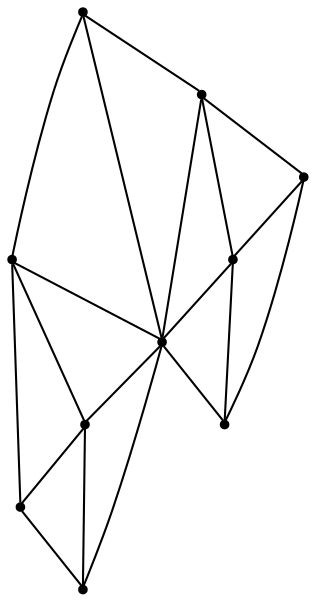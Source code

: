 graph {
  node [shape=point,comment="{\"directed\":false,\"doi\":\"10.1007/978-3-031-22203-0_28\",\"figure\":\"10\"}"]

  v0 [pos="456.81026651760374,1772.6483648493763"]
  v1 [pos="431.806283264105,1897.6667489152303"]
  v2 [pos="406.8023000106062,1797.652041662547"]
  v3 [pos="381.7983167571074,1747.6446880362055"]
  v4 [pos="331.7903502501098,1872.6630721020597"]
  v5 [pos="256.7784084381657,1747.6446880362055"]
  v6 [pos="256.7784084381657,1947.674102541572"]
  v7 [pos="231.77442518466688,1847.6593952888886"]
  v8 [pos="206.77044193116808,1972.6777793547426"]
  v9 [pos="281.78238374311223,1997.6814561679134"]

  v0 -- v1 [id="-1",pos="456.81026651760374,1772.6483648493763 453.1888345927382,1816.534009353613 445.72514406544684,1855.5689344516813 431.806283264105,1897.6667489152303"]
  v2 -- v0 [id="-3",pos="406.8023000106062,1797.652041662547 422.41728647141304,1796.6687224226412 437.0029433692873,1790.1760430182283 456.81026651760374,1772.6483648493763"]
  v2 -- v1 [id="-4",pos="406.8023000106062,1797.652041662547 410.0236495084209,1819.6512025622699 417.5581775330278,1850.326515193093 431.806283264105,1897.6667489152303"]
  v3 -- v4 [id="-5",pos="381.7983167571074,1747.6446880362055 359.24890206661314,1785.6627196213033 343.22134600323005,1824.6310048743494 331.7903502501098,1872.6630721020597"]
  v3 -- v0 [id="-6",pos="381.7983167571074,1747.6446880362055 405.12285836223464,1748.9991047336962 427.71811235333683,1755.950123835551 456.81026651760374,1772.6483648493763"]
  v3 -- v2 [id="-7",pos="381.7983167571074,1747.6446880362055 391.3498296483307,1757.1337441363535 398.88855450850565,1771.1398117164526 406.8023000106062,1797.652041662547"]
  v4 -- v2 [id="-8",pos="331.7903502501098,1872.6630721020597 357.5944586149491,1842.7295728605757 380.4605992654444,1819.4969389515604 406.8023000106062,1797.652041662547"]
  v4 -- v9 [id="-10",pos="331.7903502501098,1872.6630721020597 314.12503474615613,1918.0072898554533 298.51420537815625,1957.1088547985437 281.78238374311223,1997.6814561679134"]
  v4 -- v1 [id="-11",pos="331.7903502501098,1872.6630721020597 365.03312709987637,1886.0859138629387 395.6046578533328,1894.1537862452972 431.806283264105,1897.6667489152303"]
  v5 -- v4 [id="-12",pos="256.7784084381657,1747.6446880362055 286.33727774267857,1779.9161775656394 310.3119234846925,1819.0093489404637 331.7903502501098,1872.6630721020597"]
  v5 -- v7 [id="-13",pos="256.7784084381657,1747.6446880362055 240.15075257986302,1774.261074533966 231.82027243382706,1804.8197674360003 231.77442518466688,1847.6593952888886"]
  v6 -- v9 [id="-14",pos="256.7784084381657,1947.674102541572 264.3379426080322,1957.6923349683173 271.6599581406927,1971.7735631369812 281.78238374311223,1997.6814561679134"]
  v6 -- v4 [id="-15",pos="256.7784084381657,1947.674102541572 276.33567808243725,1926.6502488393191 299.3268653563355,1903.5592881886141 331.7903502501098,1872.6630721020597"]
  v7 -- v6 [id="-16",pos="231.77442518466688,1847.6593952888886 243.13455959481502,1872.02134565553 251.12333148124685,1902.6049649118095 256.7784084381657,1947.674102541572"]
  v7 -- v4 [id="-17",pos="231.77442518466688,1847.6593952888886 264.5254807489278,1852.2642848850805 295.24703247683794,1859.665377291388 331.7903502501098,1872.6630721020597"]
  v7 -- v8 [id="-18",pos="231.77442518466688,1847.6593952888886 217.15126701745524,1881.8311378036663 208.9291256380721,1920.7284592522806 206.77044193116808,1972.6777793547426"]
  v8 -- v6 [id="-19",pos="206.77044193116808,1972.6777793547426 218.98488673308756,1962.4806113135967 232.99961502266123,1954.9627720032238 256.7784084381657,1947.674102541572"]
  v8 -- v9 [id="-20",pos="206.77044193116808,1972.6777793547426 226.34438763798096,1988.255097479208 248.56876218286013,1996.4895694741217 281.78238374311223,1997.6814561679134"]
  v5 -- v3 [id="-22",pos="256.7784084381657,1747.6446880362055 381.7983167571074,1747.6446880362055 381.7983167571074,1747.6446880362055 381.7983167571074,1747.6446880362055"]
}